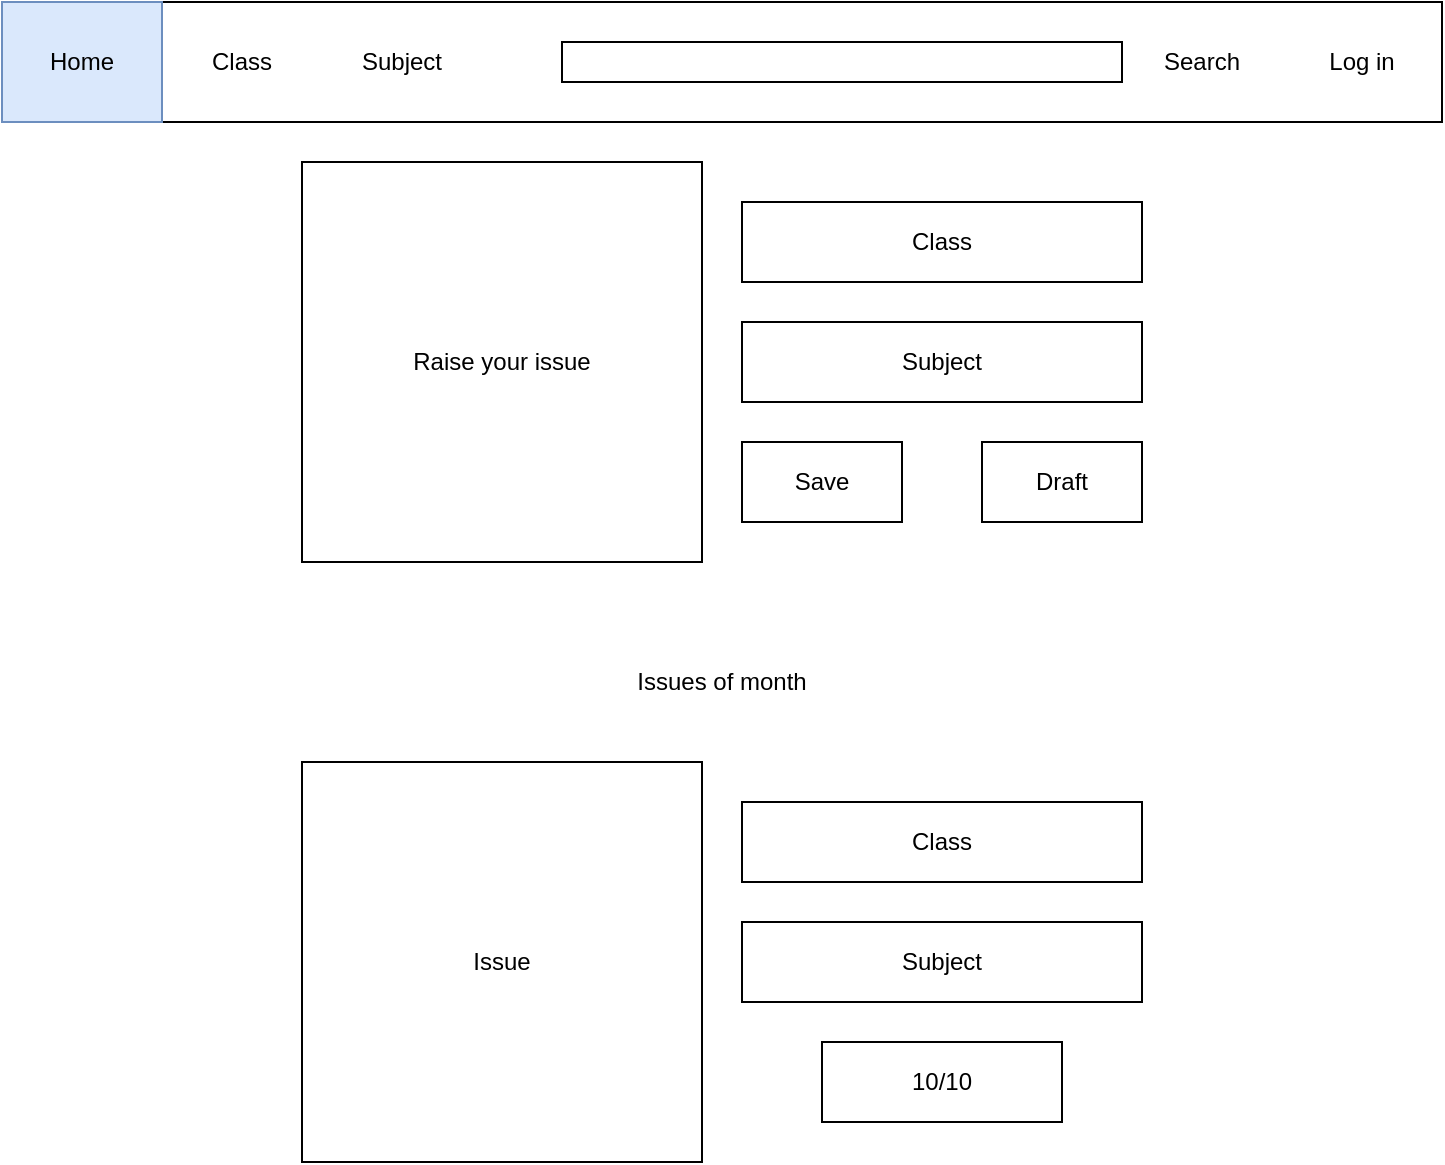 <mxfile version="20.0.4" type="device" pages="6"><diagram id="EA6Td-iDXusvNs1wZBfF" name="Home"><mxGraphModel dx="1483" dy="781" grid="1" gridSize="10" guides="1" tooltips="1" connect="1" arrows="1" fold="1" page="1" pageScale="1" pageWidth="827" pageHeight="1169" math="0" shadow="0"><root><mxCell id="0"/><mxCell id="1" parent="0"/><mxCell id="MCbbCKilo56LXVpH32f4-1" value="" style="rounded=0;whiteSpace=wrap;html=1;" vertex="1" parent="1"><mxGeometry x="80" y="80" width="720" height="60" as="geometry"/></mxCell><mxCell id="MCbbCKilo56LXVpH32f4-2" value="Home" style="text;html=1;strokeColor=#6c8ebf;fillColor=#dae8fc;align=center;verticalAlign=middle;whiteSpace=wrap;rounded=0;" vertex="1" parent="1"><mxGeometry x="80" y="80" width="80" height="60" as="geometry"/></mxCell><mxCell id="MCbbCKilo56LXVpH32f4-3" value="Class" style="text;html=1;strokeColor=none;fillColor=none;align=center;verticalAlign=middle;whiteSpace=wrap;rounded=0;" vertex="1" parent="1"><mxGeometry x="160" y="80" width="80" height="60" as="geometry"/></mxCell><mxCell id="MCbbCKilo56LXVpH32f4-4" value="Subject" style="text;html=1;strokeColor=none;fillColor=none;align=center;verticalAlign=middle;whiteSpace=wrap;rounded=0;" vertex="1" parent="1"><mxGeometry x="240" y="80" width="80" height="60" as="geometry"/></mxCell><mxCell id="MCbbCKilo56LXVpH32f4-5" value="" style="rounded=0;whiteSpace=wrap;html=1;" vertex="1" parent="1"><mxGeometry x="360" y="100" width="280" height="20" as="geometry"/></mxCell><mxCell id="MCbbCKilo56LXVpH32f4-6" value="Search" style="text;html=1;strokeColor=none;fillColor=none;align=center;verticalAlign=middle;whiteSpace=wrap;rounded=0;" vertex="1" parent="1"><mxGeometry x="640" y="80" width="80" height="60" as="geometry"/></mxCell><mxCell id="MCbbCKilo56LXVpH32f4-7" value="Log in" style="text;html=1;strokeColor=none;fillColor=none;align=center;verticalAlign=middle;whiteSpace=wrap;rounded=0;" vertex="1" parent="1"><mxGeometry x="720" y="80" width="80" height="60" as="geometry"/></mxCell><mxCell id="MCbbCKilo56LXVpH32f4-8" value="Raise your issue" style="whiteSpace=wrap;html=1;aspect=fixed;" vertex="1" parent="1"><mxGeometry x="230" y="160" width="200" height="200" as="geometry"/></mxCell><mxCell id="MCbbCKilo56LXVpH32f4-9" value="Class" style="rounded=0;whiteSpace=wrap;html=1;" vertex="1" parent="1"><mxGeometry x="450" y="180" width="200" height="40" as="geometry"/></mxCell><mxCell id="MCbbCKilo56LXVpH32f4-10" value="Subject" style="rounded=0;whiteSpace=wrap;html=1;" vertex="1" parent="1"><mxGeometry x="450" y="240" width="200" height="40" as="geometry"/></mxCell><mxCell id="MCbbCKilo56LXVpH32f4-11" value="Save" style="rounded=0;whiteSpace=wrap;html=1;" vertex="1" parent="1"><mxGeometry x="450" y="300" width="80" height="40" as="geometry"/></mxCell><mxCell id="MCbbCKilo56LXVpH32f4-12" value="Draft" style="rounded=0;whiteSpace=wrap;html=1;" vertex="1" parent="1"><mxGeometry x="570" y="300" width="80" height="40" as="geometry"/></mxCell><mxCell id="MCbbCKilo56LXVpH32f4-14" value="Issues of month" style="text;html=1;strokeColor=none;fillColor=none;align=center;verticalAlign=middle;whiteSpace=wrap;rounded=0;" vertex="1" parent="1"><mxGeometry x="80" y="400" width="720" height="40" as="geometry"/></mxCell><mxCell id="MCbbCKilo56LXVpH32f4-18" value="Issue" style="whiteSpace=wrap;html=1;aspect=fixed;" vertex="1" parent="1"><mxGeometry x="230" y="460" width="200" height="200" as="geometry"/></mxCell><mxCell id="MCbbCKilo56LXVpH32f4-19" value="Class" style="rounded=0;whiteSpace=wrap;html=1;" vertex="1" parent="1"><mxGeometry x="450" y="480" width="200" height="40" as="geometry"/></mxCell><mxCell id="MCbbCKilo56LXVpH32f4-20" value="Subject" style="rounded=0;whiteSpace=wrap;html=1;" vertex="1" parent="1"><mxGeometry x="450" y="540" width="200" height="40" as="geometry"/></mxCell><mxCell id="MCbbCKilo56LXVpH32f4-23" value="10/10" style="rounded=0;whiteSpace=wrap;html=1;" vertex="1" parent="1"><mxGeometry x="490" y="600" width="120" height="40" as="geometry"/></mxCell></root></mxGraphModel></diagram><diagram id="GzdVAnlU05txEUBYdCYo" name="Class"><mxGraphModel dx="1221" dy="644" grid="1" gridSize="10" guides="1" tooltips="1" connect="1" arrows="1" fold="1" page="1" pageScale="1" pageWidth="827" pageHeight="1169" math="0" shadow="0"><root><mxCell id="0"/><mxCell id="1" parent="0"/><mxCell id="t83ht-y3sPkKHJg24_W9-1" value="" style="rounded=0;whiteSpace=wrap;html=1;" vertex="1" parent="1"><mxGeometry x="80" y="80" width="720" height="60" as="geometry"/></mxCell><mxCell id="t83ht-y3sPkKHJg24_W9-2" value="Home" style="text;html=1;strokeColor=none;fillColor=none;align=center;verticalAlign=middle;whiteSpace=wrap;rounded=0;" vertex="1" parent="1"><mxGeometry x="80" y="80" width="80" height="60" as="geometry"/></mxCell><mxCell id="t83ht-y3sPkKHJg24_W9-3" value="Class" style="text;html=1;strokeColor=#6c8ebf;fillColor=#dae8fc;align=center;verticalAlign=middle;whiteSpace=wrap;rounded=0;" vertex="1" parent="1"><mxGeometry x="160" y="80" width="80" height="60" as="geometry"/></mxCell><mxCell id="t83ht-y3sPkKHJg24_W9-4" value="Subject" style="text;html=1;strokeColor=none;fillColor=none;align=center;verticalAlign=middle;whiteSpace=wrap;rounded=0;" vertex="1" parent="1"><mxGeometry x="240" y="80" width="80" height="60" as="geometry"/></mxCell><mxCell id="t83ht-y3sPkKHJg24_W9-5" value="" style="rounded=0;whiteSpace=wrap;html=1;" vertex="1" parent="1"><mxGeometry x="360" y="100" width="280" height="20" as="geometry"/></mxCell><mxCell id="t83ht-y3sPkKHJg24_W9-6" value="Search" style="text;html=1;strokeColor=none;fillColor=none;align=center;verticalAlign=middle;whiteSpace=wrap;rounded=0;" vertex="1" parent="1"><mxGeometry x="640" y="80" width="80" height="60" as="geometry"/></mxCell><mxCell id="t83ht-y3sPkKHJg24_W9-7" value="Log in" style="text;html=1;strokeColor=none;fillColor=none;align=center;verticalAlign=middle;whiteSpace=wrap;rounded=0;" vertex="1" parent="1"><mxGeometry x="720" y="80" width="80" height="60" as="geometry"/></mxCell><mxCell id="JuG5aXDfOmjkg6DKFMMn-1" value="Grade 1" style="rounded=0;whiteSpace=wrap;html=1;" vertex="1" parent="1"><mxGeometry x="380" y="160" width="120" height="60" as="geometry"/></mxCell><mxCell id="JuG5aXDfOmjkg6DKFMMn-2" value="" style="endArrow=none;html=1;rounded=0;exitX=0;exitY=0.5;exitDx=0;exitDy=0;" edge="1" parent="1" source="JuG5aXDfOmjkg6DKFMMn-1"><mxGeometry width="50" height="50" relative="1" as="geometry"><mxPoint x="390" y="310" as="sourcePoint"/><mxPoint x="80" y="190" as="targetPoint"/></mxGeometry></mxCell><mxCell id="JuG5aXDfOmjkg6DKFMMn-3" value="" style="endArrow=none;html=1;rounded=0;exitX=0;exitY=0.5;exitDx=0;exitDy=0;entryX=1;entryY=0.5;entryDx=0;entryDy=0;" edge="1" parent="1" target="JuG5aXDfOmjkg6DKFMMn-1"><mxGeometry width="50" height="50" relative="1" as="geometry"><mxPoint x="800" y="189.71" as="sourcePoint"/><mxPoint x="540" y="210" as="targetPoint"/></mxGeometry></mxCell><mxCell id="U7h84k_KbggB_BU8uNC2-1" value="Issue" style="whiteSpace=wrap;html=1;aspect=fixed;" vertex="1" parent="1"><mxGeometry x="204" y="260" width="200" height="200" as="geometry"/></mxCell><mxCell id="U7h84k_KbggB_BU8uNC2-2" value="Class" style="rounded=0;whiteSpace=wrap;html=1;" vertex="1" parent="1"><mxGeometry x="424" y="280" width="200" height="40" as="geometry"/></mxCell><mxCell id="U7h84k_KbggB_BU8uNC2-3" value="Subject" style="rounded=0;whiteSpace=wrap;html=1;" vertex="1" parent="1"><mxGeometry x="424" y="340" width="200" height="40" as="geometry"/></mxCell><mxCell id="U7h84k_KbggB_BU8uNC2-4" value="10/10" style="rounded=0;whiteSpace=wrap;html=1;" vertex="1" parent="1"><mxGeometry x="464" y="400" width="120" height="40" as="geometry"/></mxCell><mxCell id="U7h84k_KbggB_BU8uNC2-5" value="Grade 2" style="rounded=0;whiteSpace=wrap;html=1;" vertex="1" parent="1"><mxGeometry x="380" y="520" width="120" height="60" as="geometry"/></mxCell><mxCell id="U7h84k_KbggB_BU8uNC2-6" value="" style="endArrow=none;html=1;rounded=0;exitX=0;exitY=0.5;exitDx=0;exitDy=0;" edge="1" parent="1" source="U7h84k_KbggB_BU8uNC2-5"><mxGeometry width="50" height="50" relative="1" as="geometry"><mxPoint x="390" y="670" as="sourcePoint"/><mxPoint x="80" y="550" as="targetPoint"/></mxGeometry></mxCell><mxCell id="U7h84k_KbggB_BU8uNC2-7" value="" style="endArrow=none;html=1;rounded=0;exitX=0;exitY=0.5;exitDx=0;exitDy=0;entryX=1;entryY=0.5;entryDx=0;entryDy=0;" edge="1" parent="1" target="U7h84k_KbggB_BU8uNC2-5"><mxGeometry width="50" height="50" relative="1" as="geometry"><mxPoint x="800" y="549.71" as="sourcePoint"/><mxPoint x="540" y="570" as="targetPoint"/></mxGeometry></mxCell></root></mxGraphModel></diagram><diagram id="64MjzZyaG1iwckh2kkKh" name="Subject"><mxGraphModel dx="1221" dy="644" grid="1" gridSize="10" guides="1" tooltips="1" connect="1" arrows="1" fold="1" page="1" pageScale="1" pageWidth="827" pageHeight="1169" math="0" shadow="0"><root><mxCell id="0"/><mxCell id="1" parent="0"/><mxCell id="Yvx9T1_yR17TXZmGj--W-1" value="" style="rounded=0;whiteSpace=wrap;html=1;" vertex="1" parent="1"><mxGeometry x="80" y="80" width="720" height="60" as="geometry"/></mxCell><mxCell id="Yvx9T1_yR17TXZmGj--W-2" value="Home" style="text;html=1;strokeColor=none;fillColor=none;align=center;verticalAlign=middle;whiteSpace=wrap;rounded=0;" vertex="1" parent="1"><mxGeometry x="80" y="80" width="80" height="60" as="geometry"/></mxCell><mxCell id="Yvx9T1_yR17TXZmGj--W-3" value="Class" style="text;html=1;align=center;verticalAlign=middle;whiteSpace=wrap;rounded=0;" vertex="1" parent="1"><mxGeometry x="160" y="80" width="80" height="60" as="geometry"/></mxCell><mxCell id="Yvx9T1_yR17TXZmGj--W-4" value="Subject" style="text;html=1;strokeColor=#6c8ebf;fillColor=#dae8fc;align=center;verticalAlign=middle;whiteSpace=wrap;rounded=0;" vertex="1" parent="1"><mxGeometry x="240" y="80" width="80" height="60" as="geometry"/></mxCell><mxCell id="Yvx9T1_yR17TXZmGj--W-5" value="" style="rounded=0;whiteSpace=wrap;html=1;" vertex="1" parent="1"><mxGeometry x="360" y="100" width="280" height="20" as="geometry"/></mxCell><mxCell id="Yvx9T1_yR17TXZmGj--W-6" value="Search" style="text;html=1;strokeColor=none;fillColor=none;align=center;verticalAlign=middle;whiteSpace=wrap;rounded=0;" vertex="1" parent="1"><mxGeometry x="640" y="80" width="80" height="60" as="geometry"/></mxCell><mxCell id="Yvx9T1_yR17TXZmGj--W-7" value="Log in" style="text;html=1;strokeColor=none;fillColor=none;align=center;verticalAlign=middle;whiteSpace=wrap;rounded=0;" vertex="1" parent="1"><mxGeometry x="720" y="80" width="80" height="60" as="geometry"/></mxCell><mxCell id="Yvx9T1_yR17TXZmGj--W-8" value="Math" style="rounded=0;whiteSpace=wrap;html=1;" vertex="1" parent="1"><mxGeometry x="380" y="160" width="120" height="60" as="geometry"/></mxCell><mxCell id="Yvx9T1_yR17TXZmGj--W-9" value="" style="endArrow=none;html=1;rounded=0;exitX=0;exitY=0.5;exitDx=0;exitDy=0;" edge="1" parent="1" source="Yvx9T1_yR17TXZmGj--W-8"><mxGeometry width="50" height="50" relative="1" as="geometry"><mxPoint x="390" y="310" as="sourcePoint"/><mxPoint x="80" y="190" as="targetPoint"/></mxGeometry></mxCell><mxCell id="Yvx9T1_yR17TXZmGj--W-10" value="" style="endArrow=none;html=1;rounded=0;exitX=0;exitY=0.5;exitDx=0;exitDy=0;entryX=1;entryY=0.5;entryDx=0;entryDy=0;" edge="1" parent="1" target="Yvx9T1_yR17TXZmGj--W-8"><mxGeometry width="50" height="50" relative="1" as="geometry"><mxPoint x="800" y="189.71" as="sourcePoint"/><mxPoint x="540" y="210" as="targetPoint"/></mxGeometry></mxCell><mxCell id="Yvx9T1_yR17TXZmGj--W-11" value="Issue" style="whiteSpace=wrap;html=1;aspect=fixed;" vertex="1" parent="1"><mxGeometry x="204" y="260" width="200" height="200" as="geometry"/></mxCell><mxCell id="Yvx9T1_yR17TXZmGj--W-12" value="Class" style="rounded=0;whiteSpace=wrap;html=1;" vertex="1" parent="1"><mxGeometry x="424" y="280" width="200" height="40" as="geometry"/></mxCell><mxCell id="Yvx9T1_yR17TXZmGj--W-13" value="Subject" style="rounded=0;whiteSpace=wrap;html=1;" vertex="1" parent="1"><mxGeometry x="424" y="340" width="200" height="40" as="geometry"/></mxCell><mxCell id="Yvx9T1_yR17TXZmGj--W-14" value="10/10" style="rounded=0;whiteSpace=wrap;html=1;" vertex="1" parent="1"><mxGeometry x="464" y="400" width="120" height="40" as="geometry"/></mxCell><mxCell id="Yvx9T1_yR17TXZmGj--W-15" value="Literature" style="rounded=0;whiteSpace=wrap;html=1;" vertex="1" parent="1"><mxGeometry x="380" y="520" width="120" height="60" as="geometry"/></mxCell><mxCell id="Yvx9T1_yR17TXZmGj--W-16" value="" style="endArrow=none;html=1;rounded=0;exitX=0;exitY=0.5;exitDx=0;exitDy=0;" edge="1" parent="1" source="Yvx9T1_yR17TXZmGj--W-15"><mxGeometry width="50" height="50" relative="1" as="geometry"><mxPoint x="390" y="670" as="sourcePoint"/><mxPoint x="80" y="550" as="targetPoint"/></mxGeometry></mxCell><mxCell id="Yvx9T1_yR17TXZmGj--W-17" value="" style="endArrow=none;html=1;rounded=0;exitX=0;exitY=0.5;exitDx=0;exitDy=0;entryX=1;entryY=0.5;entryDx=0;entryDy=0;" edge="1" parent="1" target="Yvx9T1_yR17TXZmGj--W-15"><mxGeometry width="50" height="50" relative="1" as="geometry"><mxPoint x="800" y="549.71" as="sourcePoint"/><mxPoint x="540" y="570" as="targetPoint"/></mxGeometry></mxCell></root></mxGraphModel></diagram><diagram id="h5bctCrBbZg8kQydtnhR" name="Search"><mxGraphModel dx="1038" dy="547" grid="1" gridSize="10" guides="1" tooltips="1" connect="1" arrows="1" fold="1" page="1" pageScale="1" pageWidth="827" pageHeight="1169" math="0" shadow="0"><root><mxCell id="0"/><mxCell id="1" parent="0"/><mxCell id="X_oPEHbwdksBOOJxkaAE-1" value="" style="rounded=0;whiteSpace=wrap;html=1;" vertex="1" parent="1"><mxGeometry x="80" y="80" width="720" height="60" as="geometry"/></mxCell><mxCell id="X_oPEHbwdksBOOJxkaAE-2" value="Home" style="text;html=1;strokeColor=none;fillColor=none;align=center;verticalAlign=middle;whiteSpace=wrap;rounded=0;" vertex="1" parent="1"><mxGeometry x="80" y="80" width="80" height="60" as="geometry"/></mxCell><mxCell id="X_oPEHbwdksBOOJxkaAE-3" value="Class" style="text;html=1;align=center;verticalAlign=middle;whiteSpace=wrap;rounded=0;" vertex="1" parent="1"><mxGeometry x="160" y="80" width="80" height="60" as="geometry"/></mxCell><mxCell id="X_oPEHbwdksBOOJxkaAE-4" value="Subject" style="text;html=1;strokeColor=none;fillColor=none;align=center;verticalAlign=middle;whiteSpace=wrap;rounded=0;" vertex="1" parent="1"><mxGeometry x="240" y="80" width="80" height="60" as="geometry"/></mxCell><mxCell id="X_oPEHbwdksBOOJxkaAE-5" value="" style="rounded=0;whiteSpace=wrap;html=1;" vertex="1" parent="1"><mxGeometry x="350" y="100" width="280" height="20" as="geometry"/></mxCell><mxCell id="X_oPEHbwdksBOOJxkaAE-6" value="Search" style="text;html=1;strokeColor=#6c8ebf;fillColor=#dae8fc;align=center;verticalAlign=middle;whiteSpace=wrap;rounded=0;" vertex="1" parent="1"><mxGeometry x="640" y="80" width="80" height="60" as="geometry"/></mxCell><mxCell id="X_oPEHbwdksBOOJxkaAE-7" value="Log in" style="text;html=1;strokeColor=none;fillColor=none;align=center;verticalAlign=middle;whiteSpace=wrap;rounded=0;" vertex="1" parent="1"><mxGeometry x="720" y="80" width="80" height="60" as="geometry"/></mxCell><mxCell id="X_oPEHbwdksBOOJxkaAE-11" value="Issue" style="whiteSpace=wrap;html=1;aspect=fixed;" vertex="1" parent="1"><mxGeometry x="204" y="180" width="200" height="200" as="geometry"/></mxCell><mxCell id="X_oPEHbwdksBOOJxkaAE-12" value="Class" style="rounded=0;whiteSpace=wrap;html=1;" vertex="1" parent="1"><mxGeometry x="424" y="200" width="200" height="40" as="geometry"/></mxCell><mxCell id="X_oPEHbwdksBOOJxkaAE-13" value="Subject" style="rounded=0;whiteSpace=wrap;html=1;" vertex="1" parent="1"><mxGeometry x="424" y="260" width="200" height="40" as="geometry"/></mxCell><mxCell id="X_oPEHbwdksBOOJxkaAE-14" value="10/10" style="rounded=0;whiteSpace=wrap;html=1;" vertex="1" parent="1"><mxGeometry x="464" y="320" width="120" height="40" as="geometry"/></mxCell></root></mxGraphModel></diagram><diagram id="72a71xNX2kRBfzokotLM" name="Log in + sign up"><mxGraphModel dx="1483" dy="781" grid="1" gridSize="10" guides="1" tooltips="1" connect="1" arrows="1" fold="1" page="1" pageScale="1" pageWidth="827" pageHeight="1169" math="0" shadow="0"><root><mxCell id="0"/><mxCell id="1" parent="0"/><mxCell id="5EgDwT6LcDUyMR4btvPN-1" value="" style="rounded=0;whiteSpace=wrap;html=1;" vertex="1" parent="1"><mxGeometry x="80" y="80" width="720" height="60" as="geometry"/></mxCell><mxCell id="5EgDwT6LcDUyMR4btvPN-2" value="Home" style="text;html=1;strokeColor=none;fillColor=none;align=center;verticalAlign=middle;whiteSpace=wrap;rounded=0;" vertex="1" parent="1"><mxGeometry x="80" y="80" width="80" height="60" as="geometry"/></mxCell><mxCell id="5EgDwT6LcDUyMR4btvPN-3" value="Class" style="text;html=1;align=center;verticalAlign=middle;whiteSpace=wrap;rounded=0;" vertex="1" parent="1"><mxGeometry x="160" y="80" width="80" height="60" as="geometry"/></mxCell><mxCell id="5EgDwT6LcDUyMR4btvPN-4" value="Subject" style="text;html=1;strokeColor=none;fillColor=none;align=center;verticalAlign=middle;whiteSpace=wrap;rounded=0;" vertex="1" parent="1"><mxGeometry x="240" y="80" width="80" height="60" as="geometry"/></mxCell><mxCell id="5EgDwT6LcDUyMR4btvPN-5" value="" style="rounded=0;whiteSpace=wrap;html=1;" vertex="1" parent="1"><mxGeometry x="410" y="100" width="230" height="20" as="geometry"/></mxCell><mxCell id="5EgDwT6LcDUyMR4btvPN-6" value="Search" style="text;html=1;align=center;verticalAlign=middle;whiteSpace=wrap;rounded=0;" vertex="1" parent="1"><mxGeometry x="640" y="80" width="80" height="60" as="geometry"/></mxCell><mxCell id="5EgDwT6LcDUyMR4btvPN-7" value="Log in" style="text;html=1;strokeColor=#6c8ebf;fillColor=#dae8fc;align=center;verticalAlign=middle;whiteSpace=wrap;rounded=0;" vertex="1" parent="1"><mxGeometry x="720" y="80" width="80" height="60" as="geometry"/></mxCell><mxCell id="5EgDwT6LcDUyMR4btvPN-12" value="username" style="rounded=0;whiteSpace=wrap;html=1;" vertex="1" parent="1"><mxGeometry x="270" y="200" width="340" height="40" as="geometry"/></mxCell><mxCell id="5EgDwT6LcDUyMR4btvPN-13" value="password" style="rounded=0;whiteSpace=wrap;html=1;" vertex="1" parent="1"><mxGeometry x="270" y="240" width="340" height="40" as="geometry"/></mxCell><mxCell id="5EgDwT6LcDUyMR4btvPN-14" value="Login" style="rounded=0;whiteSpace=wrap;html=1;" vertex="1" parent="1"><mxGeometry x="400" y="290" width="80" height="40" as="geometry"/></mxCell><mxCell id="5EgDwT6LcDUyMR4btvPN-16" value="Forget password" style="text;html=1;strokeColor=none;fillColor=none;align=center;verticalAlign=middle;whiteSpace=wrap;rounded=0;" vertex="1" parent="1"><mxGeometry x="270" y="295" width="100" height="30" as="geometry"/></mxCell><mxCell id="5EgDwT6LcDUyMR4btvPN-17" value="Create account" style="text;html=1;strokeColor=none;fillColor=none;align=center;verticalAlign=middle;whiteSpace=wrap;rounded=0;" vertex="1" parent="1"><mxGeometry x="510" y="295" width="100" height="30" as="geometry"/></mxCell><mxCell id="5EgDwT6LcDUyMR4btvPN-18" value="Or" style="text;html=1;strokeColor=none;fillColor=none;align=center;verticalAlign=middle;whiteSpace=wrap;rounded=0;" vertex="1" parent="1"><mxGeometry x="425" y="340" width="30" height="30" as="geometry"/></mxCell><mxCell id="5EgDwT6LcDUyMR4btvPN-19" value="" style="endArrow=none;html=1;rounded=0;" edge="1" parent="1" source="5EgDwT6LcDUyMR4btvPN-18"><mxGeometry width="50" height="50" relative="1" as="geometry"><mxPoint x="430" y="310" as="sourcePoint"/><mxPoint x="270" y="355" as="targetPoint"/></mxGeometry></mxCell><mxCell id="5EgDwT6LcDUyMR4btvPN-22" value="" style="endArrow=none;html=1;rounded=0;entryX=1;entryY=0.5;entryDx=0;entryDy=0;" edge="1" parent="1" target="5EgDwT6LcDUyMR4btvPN-18"><mxGeometry width="50" height="50" relative="1" as="geometry"><mxPoint x="610" y="355" as="sourcePoint"/><mxPoint x="460" y="354.76" as="targetPoint"/></mxGeometry></mxCell><mxCell id="5EgDwT6LcDUyMR4btvPN-25" value="FB" style="rounded=0;whiteSpace=wrap;html=1;" vertex="1" parent="1"><mxGeometry x="330" y="370" width="60" height="30" as="geometry"/></mxCell><mxCell id="5EgDwT6LcDUyMR4btvPN-26" value="Google" style="rounded=0;whiteSpace=wrap;html=1;" vertex="1" parent="1"><mxGeometry x="410" y="370" width="60" height="30" as="geometry"/></mxCell><mxCell id="5EgDwT6LcDUyMR4btvPN-27" value="Phone" style="rounded=0;whiteSpace=wrap;html=1;" vertex="1" parent="1"><mxGeometry x="490" y="370" width="60" height="30" as="geometry"/></mxCell><mxCell id="5EgDwT6LcDUyMR4btvPN-28" value="" style="endArrow=none;dashed=1;html=1;dashPattern=1 3;strokeWidth=2;rounded=0;" edge="1" parent="1"><mxGeometry width="50" height="50" relative="1" as="geometry"><mxPoint x="820" y="440" as="sourcePoint"/><mxPoint x="10" y="440" as="targetPoint"/></mxGeometry></mxCell><mxCell id="5EgDwT6LcDUyMR4btvPN-40" value="name" style="rounded=0;whiteSpace=wrap;html=1;" vertex="1" parent="1"><mxGeometry x="270" y="480" width="340" height="40" as="geometry"/></mxCell><mxCell id="5EgDwT6LcDUyMR4btvPN-41" value="phone" style="rounded=0;whiteSpace=wrap;html=1;" vertex="1" parent="1"><mxGeometry x="270" y="520" width="340" height="40" as="geometry"/></mxCell><mxCell id="5EgDwT6LcDUyMR4btvPN-42" value="email" style="rounded=0;whiteSpace=wrap;html=1;" vertex="1" parent="1"><mxGeometry x="270" y="560" width="340" height="40" as="geometry"/></mxCell><mxCell id="5EgDwT6LcDUyMR4btvPN-43" value="username" style="rounded=0;whiteSpace=wrap;html=1;" vertex="1" parent="1"><mxGeometry x="270" y="600" width="340" height="40" as="geometry"/></mxCell><mxCell id="5EgDwT6LcDUyMR4btvPN-44" value="password" style="rounded=0;whiteSpace=wrap;html=1;" vertex="1" parent="1"><mxGeometry x="270" y="640" width="340" height="40" as="geometry"/></mxCell><mxCell id="5EgDwT6LcDUyMR4btvPN-45" value="confirm password" style="rounded=0;whiteSpace=wrap;html=1;" vertex="1" parent="1"><mxGeometry x="270" y="680" width="340" height="40" as="geometry"/></mxCell><mxCell id="5EgDwT6LcDUyMR4btvPN-46" value="Create account" style="rounded=0;whiteSpace=wrap;html=1;" vertex="1" parent="1"><mxGeometry x="390" y="730" width="100" height="40" as="geometry"/></mxCell><mxCell id="5EgDwT6LcDUyMR4btvPN-47" value="About us" style="text;html=1;strokeColor=none;fillColor=none;align=center;verticalAlign=middle;whiteSpace=wrap;rounded=0;" vertex="1" parent="1"><mxGeometry x="320" y="80" width="80" height="60" as="geometry"/></mxCell></root></mxGraphModel></diagram><diagram id="W9wJr1fkvi4MpKZy-vUX" name="Navigation"><mxGraphModel dx="1221" dy="644" grid="1" gridSize="10" guides="1" tooltips="1" connect="1" arrows="1" fold="1" page="1" pageScale="1" pageWidth="827" pageHeight="1169" math="0" shadow="0"><root><mxCell id="0"/><mxCell id="1" parent="0"/><mxCell id="lZAX5rDTJu58mZTKfu4F-1" value="" style="rounded=0;whiteSpace=wrap;html=1;" vertex="1" parent="1"><mxGeometry x="80" y="80" width="720" height="60" as="geometry"/></mxCell><mxCell id="lZAX5rDTJu58mZTKfu4F-2" value="Home" style="text;html=1;strokeColor=none;fillColor=none;align=center;verticalAlign=middle;whiteSpace=wrap;rounded=0;" vertex="1" parent="1"><mxGeometry x="80" y="80" width="80" height="60" as="geometry"/></mxCell><mxCell id="lZAX5rDTJu58mZTKfu4F-3" value="Class" style="text;html=1;align=center;verticalAlign=middle;whiteSpace=wrap;rounded=0;" vertex="1" parent="1"><mxGeometry x="160" y="80" width="80" height="60" as="geometry"/></mxCell><mxCell id="lZAX5rDTJu58mZTKfu4F-4" value="Subject" style="text;html=1;strokeColor=none;fillColor=none;align=center;verticalAlign=middle;whiteSpace=wrap;rounded=0;" vertex="1" parent="1"><mxGeometry x="240" y="80" width="80" height="60" as="geometry"/></mxCell><mxCell id="lZAX5rDTJu58mZTKfu4F-5" value="" style="rounded=0;whiteSpace=wrap;html=1;" vertex="1" parent="1"><mxGeometry x="410" y="100" width="230" height="20" as="geometry"/></mxCell><mxCell id="lZAX5rDTJu58mZTKfu4F-6" value="Search" style="text;html=1;align=center;verticalAlign=middle;whiteSpace=wrap;rounded=0;" vertex="1" parent="1"><mxGeometry x="640" y="80" width="80" height="60" as="geometry"/></mxCell><mxCell id="lZAX5rDTJu58mZTKfu4F-7" value="Log in" style="text;html=1;strokeColor=#6c8ebf;fillColor=#dae8fc;align=center;verticalAlign=middle;whiteSpace=wrap;rounded=0;" vertex="1" parent="1"><mxGeometry x="720" y="80" width="80" height="60" as="geometry"/></mxCell><mxCell id="lZAX5rDTJu58mZTKfu4F-8" value="About us" style="text;html=1;strokeColor=none;fillColor=none;align=center;verticalAlign=middle;whiteSpace=wrap;rounded=0;" vertex="1" parent="1"><mxGeometry x="320" y="80" width="80" height="60" as="geometry"/></mxCell></root></mxGraphModel></diagram></mxfile>